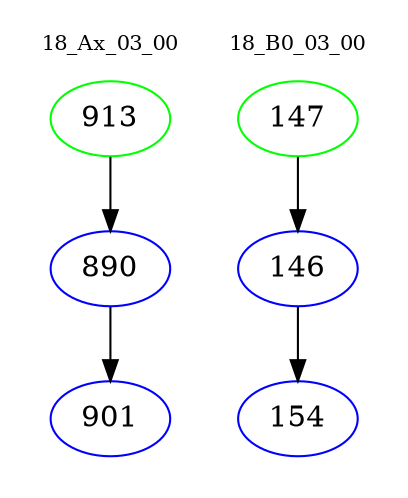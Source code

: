 digraph{
subgraph cluster_0 {
color = white
label = "18_Ax_03_00";
fontsize=10;
T0_913 [label="913", color="green"]
T0_913 -> T0_890 [color="black"]
T0_890 [label="890", color="blue"]
T0_890 -> T0_901 [color="black"]
T0_901 [label="901", color="blue"]
}
subgraph cluster_1 {
color = white
label = "18_B0_03_00";
fontsize=10;
T1_147 [label="147", color="green"]
T1_147 -> T1_146 [color="black"]
T1_146 [label="146", color="blue"]
T1_146 -> T1_154 [color="black"]
T1_154 [label="154", color="blue"]
}
}
